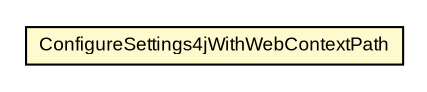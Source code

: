 #!/usr/local/bin/dot
#
# Class diagram 
# Generated by UmlGraph version 4.6 (http://www.spinellis.gr/sw/umlgraph)
#

digraph G {
	edge [fontname="arial",fontsize=10,labelfontname="arial",labelfontsize=10];
	node [fontname="arial",fontsize=10,shape=plaintext];
	// org.settings4j.helper.web.ConfigureSettings4jWithWebContextPath
	c2410 [label=<<table border="0" cellborder="1" cellspacing="0" cellpadding="2" port="p" bgcolor="lemonChiffon" href="./ConfigureSettings4jWithWebContextPath.html">
		<tr><td><table border="0" cellspacing="0" cellpadding="1">
			<tr><td> ConfigureSettings4jWithWebContextPath </td></tr>
		</table></td></tr>
		</table>>, fontname="arial", fontcolor="black", fontsize=9.0];
}

